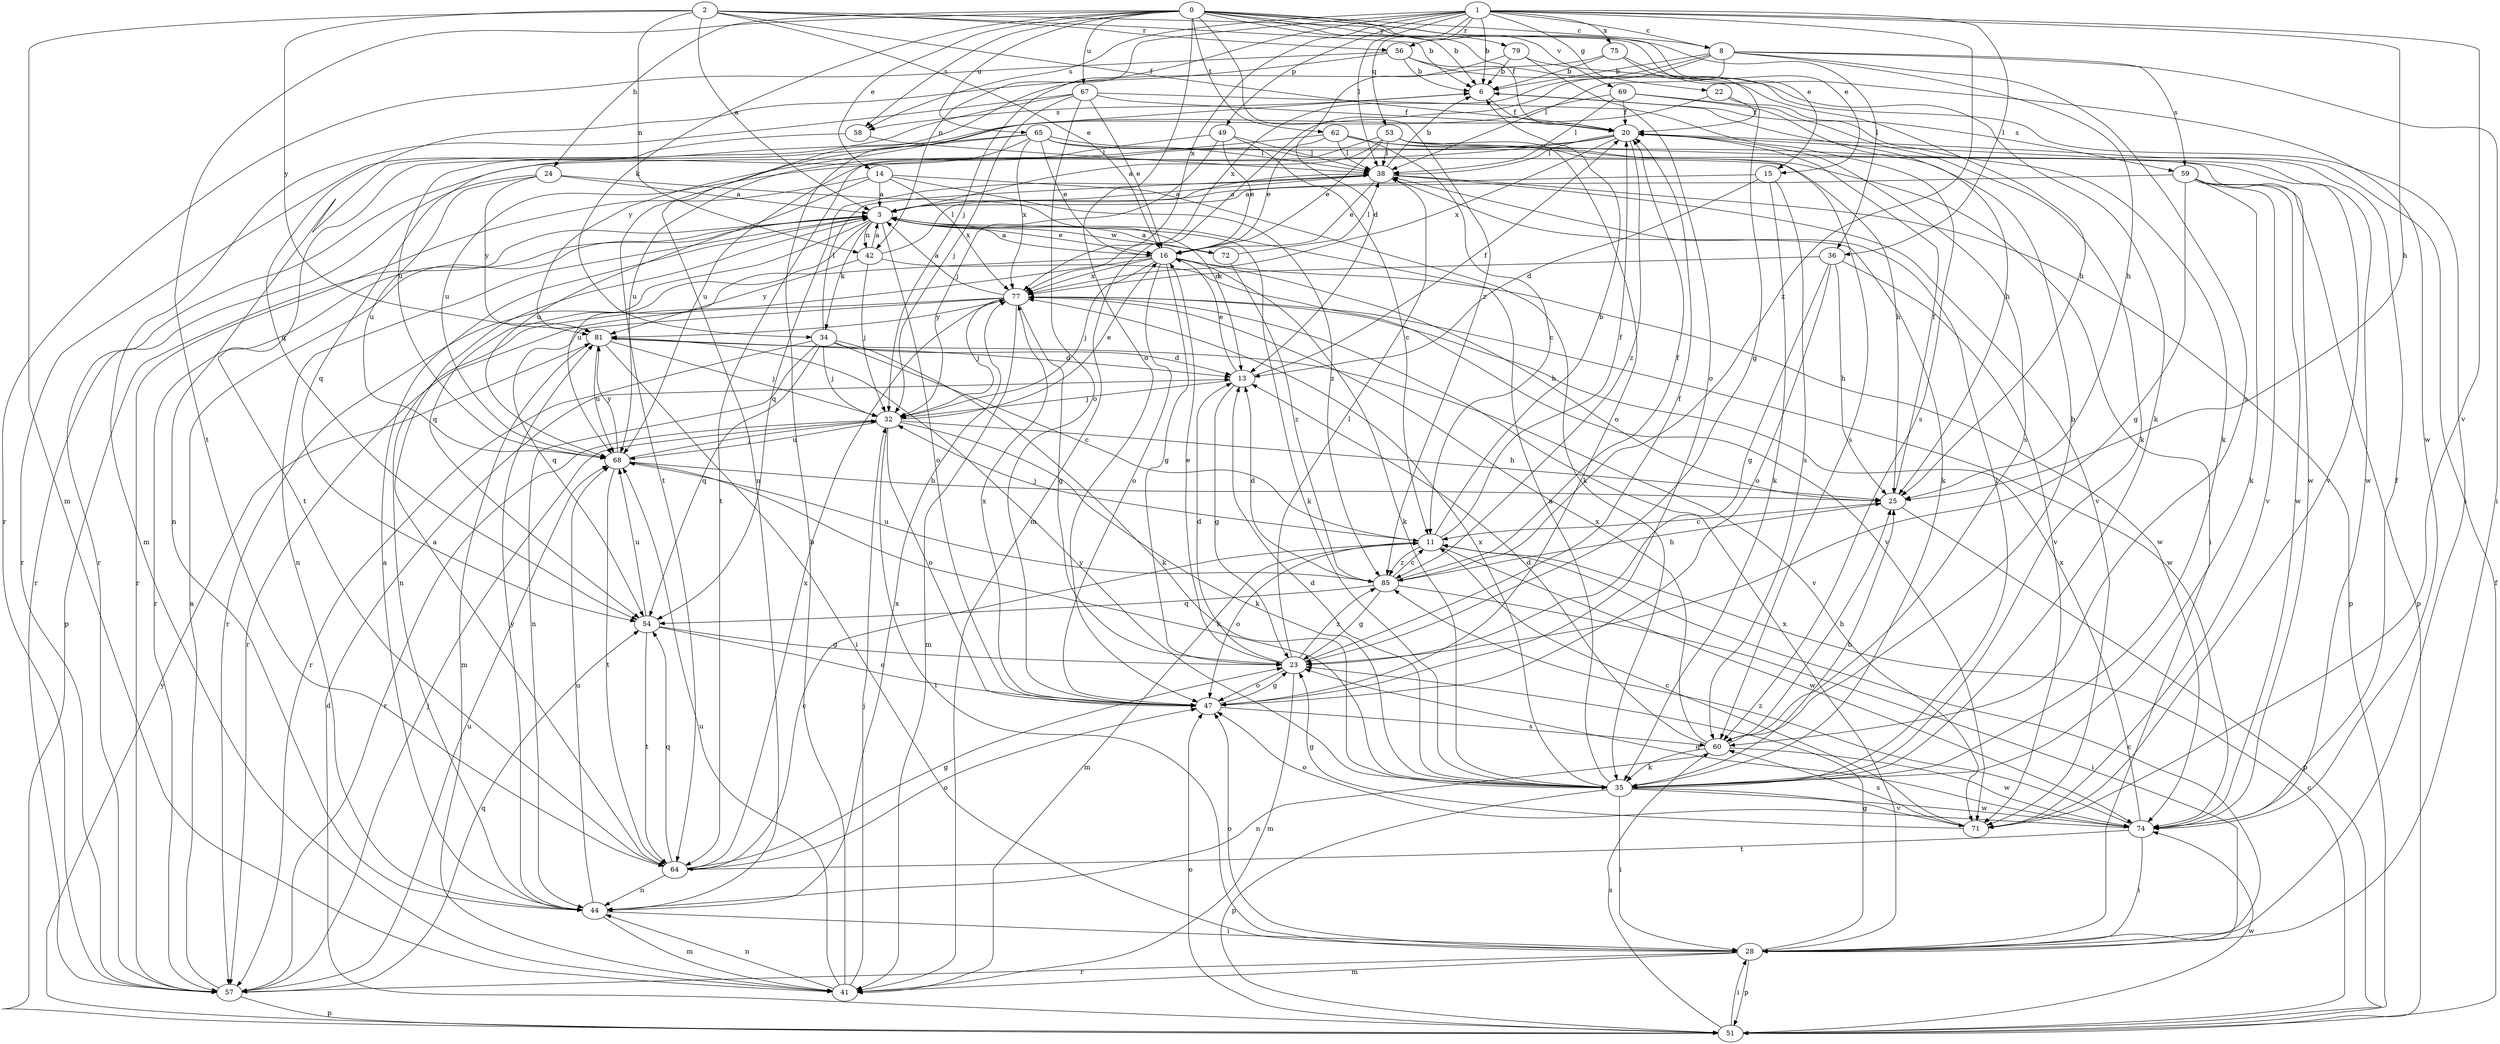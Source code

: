 strict digraph  {
0;
1;
2;
3;
6;
8;
11;
13;
14;
15;
16;
20;
22;
23;
24;
25;
28;
32;
34;
35;
36;
38;
41;
42;
44;
47;
49;
51;
53;
54;
56;
57;
58;
59;
60;
62;
64;
65;
67;
68;
69;
71;
72;
74;
75;
77;
79;
81;
85;
0 -> 6  [label=b];
0 -> 8  [label=c];
0 -> 14  [label=e];
0 -> 15  [label=e];
0 -> 20  [label=f];
0 -> 24  [label=h];
0 -> 34  [label=k];
0 -> 36  [label=l];
0 -> 47  [label=o];
0 -> 58  [label=s];
0 -> 62  [label=t];
0 -> 64  [label=t];
0 -> 65  [label=u];
0 -> 67  [label=u];
0 -> 69  [label=v];
0 -> 79  [label=y];
0 -> 85  [label=z];
1 -> 6  [label=b];
1 -> 8  [label=c];
1 -> 22  [label=g];
1 -> 25  [label=h];
1 -> 32  [label=j];
1 -> 36  [label=l];
1 -> 38  [label=l];
1 -> 42  [label=n];
1 -> 49  [label=p];
1 -> 53  [label=q];
1 -> 56  [label=r];
1 -> 58  [label=s];
1 -> 71  [label=v];
1 -> 75  [label=x];
1 -> 77  [label=x];
1 -> 85  [label=z];
2 -> 3  [label=a];
2 -> 6  [label=b];
2 -> 15  [label=e];
2 -> 16  [label=e];
2 -> 20  [label=f];
2 -> 41  [label=m];
2 -> 42  [label=n];
2 -> 56  [label=r];
2 -> 81  [label=y];
3 -> 16  [label=e];
3 -> 34  [label=k];
3 -> 35  [label=k];
3 -> 42  [label=n];
3 -> 44  [label=n];
3 -> 47  [label=o];
3 -> 51  [label=p];
3 -> 54  [label=q];
3 -> 57  [label=r];
3 -> 68  [label=u];
3 -> 72  [label=w];
6 -> 20  [label=f];
6 -> 58  [label=s];
6 -> 59  [label=s];
8 -> 6  [label=b];
8 -> 25  [label=h];
8 -> 28  [label=i];
8 -> 38  [label=l];
8 -> 41  [label=m];
8 -> 59  [label=s];
8 -> 60  [label=s];
8 -> 77  [label=x];
11 -> 6  [label=b];
11 -> 20  [label=f];
11 -> 32  [label=j];
11 -> 41  [label=m];
11 -> 47  [label=o];
11 -> 74  [label=w];
11 -> 85  [label=z];
13 -> 16  [label=e];
13 -> 20  [label=f];
13 -> 23  [label=g];
13 -> 32  [label=j];
14 -> 3  [label=a];
14 -> 35  [label=k];
14 -> 57  [label=r];
14 -> 68  [label=u];
14 -> 77  [label=x];
14 -> 85  [label=z];
15 -> 3  [label=a];
15 -> 13  [label=d];
15 -> 35  [label=k];
15 -> 60  [label=s];
16 -> 3  [label=a];
16 -> 23  [label=g];
16 -> 25  [label=h];
16 -> 32  [label=j];
16 -> 35  [label=k];
16 -> 44  [label=n];
16 -> 47  [label=o];
16 -> 57  [label=r];
16 -> 74  [label=w];
16 -> 77  [label=x];
20 -> 38  [label=l];
20 -> 57  [label=r];
20 -> 60  [label=s];
20 -> 68  [label=u];
20 -> 77  [label=x];
20 -> 85  [label=z];
22 -> 20  [label=f];
22 -> 35  [label=k];
22 -> 81  [label=y];
23 -> 13  [label=d];
23 -> 16  [label=e];
23 -> 20  [label=f];
23 -> 38  [label=l];
23 -> 41  [label=m];
23 -> 47  [label=o];
23 -> 85  [label=z];
24 -> 3  [label=a];
24 -> 13  [label=d];
24 -> 57  [label=r];
24 -> 68  [label=u];
24 -> 81  [label=y];
25 -> 11  [label=c];
25 -> 20  [label=f];
25 -> 51  [label=p];
28 -> 11  [label=c];
28 -> 23  [label=g];
28 -> 41  [label=m];
28 -> 47  [label=o];
28 -> 51  [label=p];
28 -> 57  [label=r];
28 -> 77  [label=x];
32 -> 16  [label=e];
32 -> 25  [label=h];
32 -> 28  [label=i];
32 -> 35  [label=k];
32 -> 47  [label=o];
32 -> 57  [label=r];
32 -> 68  [label=u];
34 -> 11  [label=c];
34 -> 13  [label=d];
34 -> 32  [label=j];
34 -> 35  [label=k];
34 -> 38  [label=l];
34 -> 44  [label=n];
34 -> 54  [label=q];
34 -> 57  [label=r];
35 -> 3  [label=a];
35 -> 13  [label=d];
35 -> 25  [label=h];
35 -> 28  [label=i];
35 -> 38  [label=l];
35 -> 51  [label=p];
35 -> 71  [label=v];
35 -> 74  [label=w];
35 -> 77  [label=x];
35 -> 81  [label=y];
36 -> 23  [label=g];
36 -> 25  [label=h];
36 -> 47  [label=o];
36 -> 71  [label=v];
36 -> 77  [label=x];
38 -> 3  [label=a];
38 -> 6  [label=b];
38 -> 16  [label=e];
38 -> 35  [label=k];
38 -> 51  [label=p];
38 -> 54  [label=q];
38 -> 71  [label=v];
41 -> 6  [label=b];
41 -> 32  [label=j];
41 -> 44  [label=n];
41 -> 68  [label=u];
42 -> 3  [label=a];
42 -> 32  [label=j];
42 -> 38  [label=l];
42 -> 71  [label=v];
42 -> 81  [label=y];
44 -> 3  [label=a];
44 -> 28  [label=i];
44 -> 41  [label=m];
44 -> 68  [label=u];
44 -> 77  [label=x];
44 -> 81  [label=y];
47 -> 23  [label=g];
47 -> 60  [label=s];
47 -> 77  [label=x];
49 -> 11  [label=c];
49 -> 16  [label=e];
49 -> 32  [label=j];
49 -> 38  [label=l];
49 -> 68  [label=u];
51 -> 11  [label=c];
51 -> 13  [label=d];
51 -> 20  [label=f];
51 -> 28  [label=i];
51 -> 47  [label=o];
51 -> 60  [label=s];
51 -> 74  [label=w];
51 -> 81  [label=y];
53 -> 3  [label=a];
53 -> 16  [label=e];
53 -> 38  [label=l];
53 -> 47  [label=o];
53 -> 68  [label=u];
53 -> 71  [label=v];
53 -> 74  [label=w];
54 -> 23  [label=g];
54 -> 47  [label=o];
54 -> 64  [label=t];
54 -> 68  [label=u];
56 -> 6  [label=b];
56 -> 25  [label=h];
56 -> 28  [label=i];
56 -> 54  [label=q];
56 -> 57  [label=r];
57 -> 3  [label=a];
57 -> 32  [label=j];
57 -> 51  [label=p];
57 -> 54  [label=q];
57 -> 68  [label=u];
58 -> 38  [label=l];
58 -> 57  [label=r];
59 -> 3  [label=a];
59 -> 23  [label=g];
59 -> 35  [label=k];
59 -> 51  [label=p];
59 -> 71  [label=v];
59 -> 74  [label=w];
60 -> 6  [label=b];
60 -> 13  [label=d];
60 -> 25  [label=h];
60 -> 35  [label=k];
60 -> 44  [label=n];
60 -> 74  [label=w];
60 -> 77  [label=x];
62 -> 11  [label=c];
62 -> 16  [label=e];
62 -> 28  [label=i];
62 -> 38  [label=l];
62 -> 60  [label=s];
62 -> 64  [label=t];
64 -> 3  [label=a];
64 -> 11  [label=c];
64 -> 23  [label=g];
64 -> 44  [label=n];
64 -> 47  [label=o];
64 -> 54  [label=q];
64 -> 77  [label=x];
65 -> 16  [label=e];
65 -> 25  [label=h];
65 -> 38  [label=l];
65 -> 44  [label=n];
65 -> 54  [label=q];
65 -> 64  [label=t];
65 -> 74  [label=w];
65 -> 77  [label=x];
67 -> 16  [label=e];
67 -> 20  [label=f];
67 -> 32  [label=j];
67 -> 41  [label=m];
67 -> 47  [label=o];
67 -> 60  [label=s];
67 -> 68  [label=u];
68 -> 25  [label=h];
68 -> 32  [label=j];
68 -> 35  [label=k];
68 -> 64  [label=t];
68 -> 81  [label=y];
69 -> 20  [label=f];
69 -> 25  [label=h];
69 -> 35  [label=k];
69 -> 38  [label=l];
69 -> 64  [label=t];
71 -> 11  [label=c];
71 -> 23  [label=g];
71 -> 60  [label=s];
72 -> 3  [label=a];
72 -> 38  [label=l];
72 -> 85  [label=z];
74 -> 20  [label=f];
74 -> 23  [label=g];
74 -> 28  [label=i];
74 -> 47  [label=o];
74 -> 64  [label=t];
74 -> 77  [label=x];
74 -> 85  [label=z];
75 -> 6  [label=b];
75 -> 23  [label=g];
75 -> 44  [label=n];
75 -> 74  [label=w];
77 -> 3  [label=a];
77 -> 23  [label=g];
77 -> 32  [label=j];
77 -> 41  [label=m];
77 -> 54  [label=q];
77 -> 57  [label=r];
77 -> 74  [label=w];
77 -> 81  [label=y];
79 -> 6  [label=b];
79 -> 13  [label=d];
79 -> 35  [label=k];
79 -> 47  [label=o];
81 -> 13  [label=d];
81 -> 28  [label=i];
81 -> 32  [label=j];
81 -> 41  [label=m];
81 -> 68  [label=u];
81 -> 71  [label=v];
85 -> 11  [label=c];
85 -> 13  [label=d];
85 -> 20  [label=f];
85 -> 23  [label=g];
85 -> 25  [label=h];
85 -> 28  [label=i];
85 -> 54  [label=q];
85 -> 68  [label=u];
}
